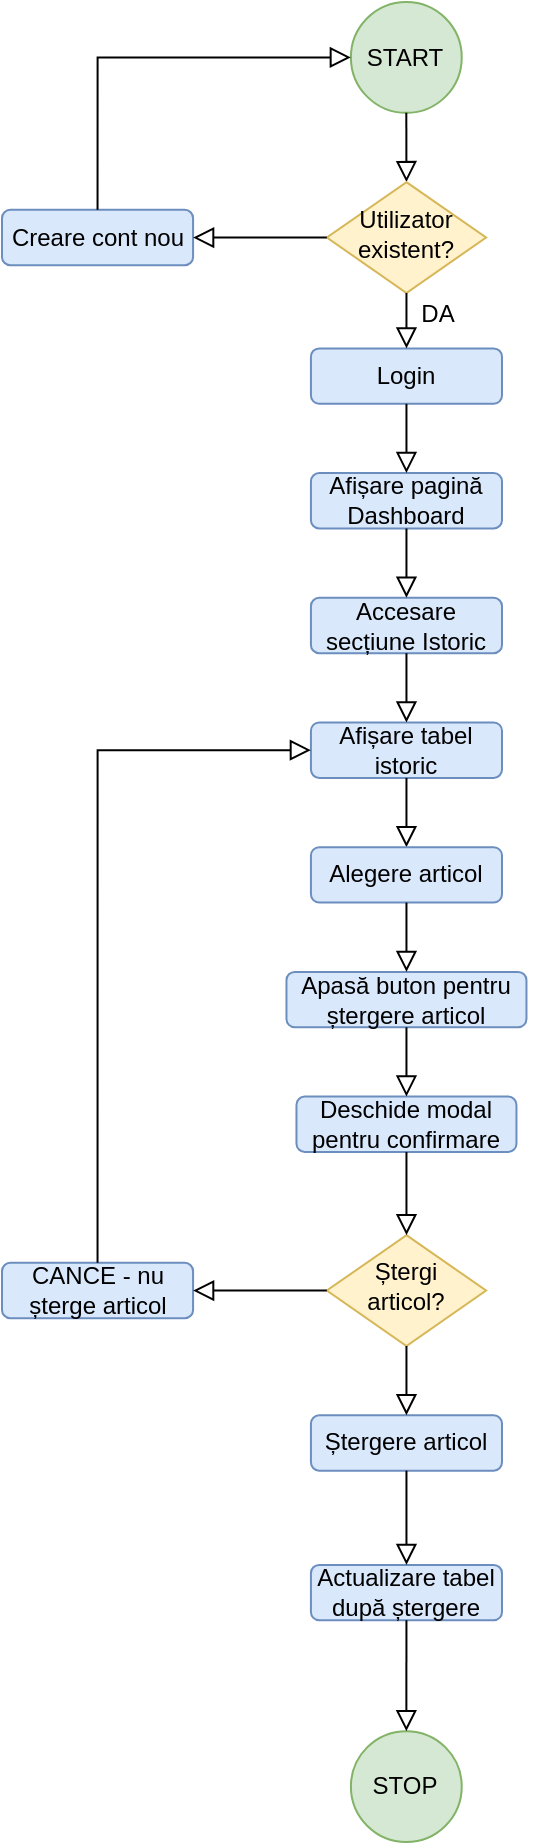 <mxfile version="20.2.7" type="device"><diagram id="x8cqerDyJFKLWeXJTIrG" name="Page-1"><mxGraphModel dx="819" dy="527" grid="1" gridSize="10" guides="1" tooltips="1" connect="1" arrows="1" fold="1" page="1" pageScale="1" pageWidth="850" pageHeight="1100" math="0" shadow="0"><root><mxCell id="0"/><mxCell id="1" parent="0"/><mxCell id="22F9H8rl9816zZ5vucfq-67" value="" style="group" vertex="1" connectable="0" parent="1"><mxGeometry x="330" y="90" width="274.459" height="920" as="geometry"/></mxCell><mxCell id="22F9H8rl9816zZ5vucfq-32" value="" style="group" vertex="1" connectable="0" parent="22F9H8rl9816zZ5vucfq-67"><mxGeometry width="274.459" height="831.323" as="geometry"/></mxCell><mxCell id="22F9H8rl9816zZ5vucfq-42" value="Creare cont nou" style="rounded=1;whiteSpace=wrap;html=1;fontSize=12;glass=0;strokeWidth=1;shadow=0;fillColor=#dae8fc;strokeColor=#6c8ebf;" vertex="1" parent="22F9H8rl9816zZ5vucfq-32"><mxGeometry y="103.915" width="95.541" height="27.711" as="geometry"/></mxCell><mxCell id="22F9H8rl9816zZ5vucfq-57" value="CANCE - nu șterge articol" style="rounded=1;whiteSpace=wrap;html=1;fontSize=12;glass=0;strokeWidth=1;shadow=0;fillColor=#dae8fc;strokeColor=#6c8ebf;" vertex="1" parent="22F9H8rl9816zZ5vucfq-32"><mxGeometry y="630.42" width="95.541" height="27.711" as="geometry"/></mxCell><mxCell id="22F9H8rl9816zZ5vucfq-66" value="" style="group" vertex="1" connectable="0" parent="22F9H8rl9816zZ5vucfq-32"><mxGeometry x="154.459" width="120" height="809.154" as="geometry"/></mxCell><mxCell id="22F9H8rl9816zZ5vucfq-33" value="Login" style="rounded=1;whiteSpace=wrap;html=1;fontSize=12;glass=0;strokeWidth=1;shadow=0;fillColor=#dae8fc;strokeColor=#6c8ebf;" vertex="1" parent="22F9H8rl9816zZ5vucfq-66"><mxGeometry y="173.192" width="95.541" height="27.711" as="geometry"/></mxCell><mxCell id="22F9H8rl9816zZ5vucfq-34" value="START" style="ellipse;whiteSpace=wrap;html=1;aspect=fixed;fillColor=#d5e8d4;strokeColor=#82b366;" vertex="1" parent="22F9H8rl9816zZ5vucfq-66"><mxGeometry x="19.99" width="55.422" height="55.422" as="geometry"/></mxCell><mxCell id="22F9H8rl9816zZ5vucfq-35" value="" style="rounded=0;html=1;jettySize=auto;orthogonalLoop=1;fontSize=11;endArrow=block;endFill=0;endSize=8;strokeWidth=1;shadow=0;labelBackgroundColor=none;edgeStyle=orthogonalEdgeStyle;exitX=0.5;exitY=1;exitDx=0;exitDy=0;" edge="1" parent="22F9H8rl9816zZ5vucfq-66" source="22F9H8rl9816zZ5vucfq-34"><mxGeometry relative="1" as="geometry"><mxPoint x="4.777" y="180.12" as="sourcePoint"/><mxPoint x="47.771" y="90.06" as="targetPoint"/></mxGeometry></mxCell><mxCell id="22F9H8rl9816zZ5vucfq-36" value="Afișare pagină Dashboard" style="rounded=1;whiteSpace=wrap;html=1;fontSize=12;glass=0;strokeWidth=1;shadow=0;fillColor=#dae8fc;strokeColor=#6c8ebf;" vertex="1" parent="22F9H8rl9816zZ5vucfq-66"><mxGeometry y="235.541" width="95.541" height="27.711" as="geometry"/></mxCell><mxCell id="22F9H8rl9816zZ5vucfq-37" value="" style="rounded=0;html=1;jettySize=auto;orthogonalLoop=1;fontSize=11;endArrow=block;endFill=0;endSize=8;strokeWidth=1;shadow=0;labelBackgroundColor=none;edgeStyle=orthogonalEdgeStyle;exitX=0.5;exitY=1;exitDx=0;exitDy=0;entryX=0.5;entryY=0;entryDx=0;entryDy=0;" edge="1" parent="22F9H8rl9816zZ5vucfq-66" source="22F9H8rl9816zZ5vucfq-33" target="22F9H8rl9816zZ5vucfq-36"><mxGeometry relative="1" as="geometry"><mxPoint x="43.83" y="214.758" as="sourcePoint"/><mxPoint x="47.771" y="235.541" as="targetPoint"/></mxGeometry></mxCell><mxCell id="22F9H8rl9816zZ5vucfq-38" value="Utilizator existent?" style="rhombus;whiteSpace=wrap;html=1;shadow=0;fontFamily=Helvetica;fontSize=12;align=center;strokeWidth=1;spacing=6;spacingTop=-4;fillColor=#fff2cc;strokeColor=#d6b656;" vertex="1" parent="22F9H8rl9816zZ5vucfq-66"><mxGeometry x="7.962" y="90.06" width="79.618" height="55.422" as="geometry"/></mxCell><mxCell id="22F9H8rl9816zZ5vucfq-39" value="" style="rounded=0;html=1;jettySize=auto;orthogonalLoop=1;fontSize=11;endArrow=block;endFill=0;endSize=8;strokeWidth=1;shadow=0;labelBackgroundColor=none;edgeStyle=orthogonalEdgeStyle;exitX=0.5;exitY=1;exitDx=0;exitDy=0;entryX=0.5;entryY=0;entryDx=0;entryDy=0;" edge="1" parent="22F9H8rl9816zZ5vucfq-66" source="22F9H8rl9816zZ5vucfq-38" target="22F9H8rl9816zZ5vucfq-33"><mxGeometry relative="1" as="geometry"><mxPoint x="55.732" y="62.349" as="sourcePoint"/><mxPoint x="55.732" y="96.988" as="targetPoint"/></mxGeometry></mxCell><mxCell id="22F9H8rl9816zZ5vucfq-40" value="DA" style="text;html=1;strokeColor=none;fillColor=none;align=center;verticalAlign=middle;whiteSpace=wrap;rounded=0;" vertex="1" parent="22F9H8rl9816zZ5vucfq-66"><mxGeometry x="39.809" y="145.481" width="47.771" height="20.783" as="geometry"/></mxCell><mxCell id="22F9H8rl9816zZ5vucfq-45" value="Accesare secțiune Istoric" style="rounded=1;whiteSpace=wrap;html=1;fontSize=12;glass=0;strokeWidth=1;shadow=0;fillColor=#dae8fc;strokeColor=#6c8ebf;" vertex="1" parent="22F9H8rl9816zZ5vucfq-66"><mxGeometry y="297.891" width="95.541" height="27.711" as="geometry"/></mxCell><mxCell id="22F9H8rl9816zZ5vucfq-46" value="" style="rounded=0;html=1;jettySize=auto;orthogonalLoop=1;fontSize=11;endArrow=block;endFill=0;endSize=8;strokeWidth=1;shadow=0;labelBackgroundColor=none;edgeStyle=orthogonalEdgeStyle;exitX=0.5;exitY=1;exitDx=0;exitDy=0;entryX=0.5;entryY=0;entryDx=0;entryDy=0;" edge="1" parent="22F9H8rl9816zZ5vucfq-66" target="22F9H8rl9816zZ5vucfq-45"><mxGeometry relative="1" as="geometry"><mxPoint x="47.771" y="263.252" as="sourcePoint"/><mxPoint x="47.771" y="297.891" as="targetPoint"/></mxGeometry></mxCell><mxCell id="22F9H8rl9816zZ5vucfq-47" value="Afișare tabel istoric" style="rounded=1;whiteSpace=wrap;html=1;fontSize=12;glass=0;strokeWidth=1;shadow=0;fillColor=#dae8fc;strokeColor=#6c8ebf;" vertex="1" parent="22F9H8rl9816zZ5vucfq-66"><mxGeometry y="360.24" width="95.541" height="27.711" as="geometry"/></mxCell><mxCell id="22F9H8rl9816zZ5vucfq-48" value="" style="rounded=0;html=1;jettySize=auto;orthogonalLoop=1;fontSize=11;endArrow=block;endFill=0;endSize=8;strokeWidth=1;shadow=0;labelBackgroundColor=none;edgeStyle=orthogonalEdgeStyle;exitX=0.5;exitY=1;exitDx=0;exitDy=0;entryX=0.5;entryY=0;entryDx=0;entryDy=0;" edge="1" parent="22F9H8rl9816zZ5vucfq-66"><mxGeometry relative="1" as="geometry"><mxPoint x="47.771" y="387.951" as="sourcePoint"/><mxPoint x="47.771" y="422.589" as="targetPoint"/></mxGeometry></mxCell><mxCell id="22F9H8rl9816zZ5vucfq-49" value="" style="rounded=0;html=1;jettySize=auto;orthogonalLoop=1;fontSize=11;endArrow=block;endFill=0;endSize=8;strokeWidth=1;shadow=0;labelBackgroundColor=none;edgeStyle=orthogonalEdgeStyle;exitX=0.5;exitY=1;exitDx=0;exitDy=0;" edge="1" parent="22F9H8rl9816zZ5vucfq-66" source="22F9H8rl9816zZ5vucfq-45"><mxGeometry relative="1" as="geometry"><mxPoint x="55.732" y="394.878" as="sourcePoint"/><mxPoint x="47.771" y="360.24" as="targetPoint"/></mxGeometry></mxCell><mxCell id="22F9H8rl9816zZ5vucfq-50" value="Apasă buton pentru ștergere articol" style="rounded=1;whiteSpace=wrap;html=1;fontSize=12;glass=0;strokeWidth=1;shadow=0;fillColor=#dae8fc;strokeColor=#6c8ebf;" vertex="1" parent="22F9H8rl9816zZ5vucfq-66"><mxGeometry x="-12.23" y="484.94" width="120" height="27.71" as="geometry"/></mxCell><mxCell id="22F9H8rl9816zZ5vucfq-51" value="Deschide modal pentru confirmare" style="rounded=1;whiteSpace=wrap;html=1;fontSize=12;glass=0;strokeWidth=1;shadow=0;fillColor=#dae8fc;strokeColor=#6c8ebf;" vertex="1" parent="22F9H8rl9816zZ5vucfq-66"><mxGeometry x="-7.23" y="547.29" width="110" height="27.71" as="geometry"/></mxCell><mxCell id="22F9H8rl9816zZ5vucfq-52" value="" style="rounded=0;html=1;jettySize=auto;orthogonalLoop=1;fontSize=11;endArrow=block;endFill=0;endSize=8;strokeWidth=1;shadow=0;labelBackgroundColor=none;edgeStyle=orthogonalEdgeStyle;exitX=0.5;exitY=1;exitDx=0;exitDy=0;entryX=0.5;entryY=0;entryDx=0;entryDy=0;" edge="1" parent="22F9H8rl9816zZ5vucfq-66" target="22F9H8rl9816zZ5vucfq-51"><mxGeometry relative="1" as="geometry"><mxPoint x="47.771" y="512.649" as="sourcePoint"/><mxPoint x="47.771" y="547.288" as="targetPoint"/></mxGeometry></mxCell><mxCell id="22F9H8rl9816zZ5vucfq-53" value="Ștergi articol?" style="rhombus;whiteSpace=wrap;html=1;shadow=0;fontFamily=Helvetica;fontSize=12;align=center;strokeWidth=1;spacing=6;spacingTop=-4;fillColor=#fff2cc;strokeColor=#d6b656;" vertex="1" parent="22F9H8rl9816zZ5vucfq-66"><mxGeometry x="7.962" y="616.564" width="79.618" height="55.422" as="geometry"/></mxCell><mxCell id="22F9H8rl9816zZ5vucfq-54" value="" style="rounded=0;html=1;jettySize=auto;orthogonalLoop=1;fontSize=11;endArrow=block;endFill=0;endSize=8;strokeWidth=1;shadow=0;labelBackgroundColor=none;edgeStyle=orthogonalEdgeStyle;exitX=0.5;exitY=1;exitDx=0;exitDy=0;entryX=0.5;entryY=0;entryDx=0;entryDy=0;" edge="1" parent="22F9H8rl9816zZ5vucfq-66" source="22F9H8rl9816zZ5vucfq-51" target="22F9H8rl9816zZ5vucfq-53"><mxGeometry relative="1" as="geometry"><mxPoint x="55.732" y="519.577" as="sourcePoint"/><mxPoint x="55.732" y="554.215" as="targetPoint"/></mxGeometry></mxCell><mxCell id="22F9H8rl9816zZ5vucfq-55" value="Alegere articol" style="rounded=1;whiteSpace=wrap;html=1;fontSize=12;glass=0;strokeWidth=1;shadow=0;fillColor=#dae8fc;strokeColor=#6c8ebf;" vertex="1" parent="22F9H8rl9816zZ5vucfq-66"><mxGeometry y="422.589" width="95.541" height="27.711" as="geometry"/></mxCell><mxCell id="22F9H8rl9816zZ5vucfq-56" value="" style="rounded=0;html=1;jettySize=auto;orthogonalLoop=1;fontSize=11;endArrow=block;endFill=0;endSize=8;strokeWidth=1;shadow=0;labelBackgroundColor=none;edgeStyle=orthogonalEdgeStyle;exitX=0.5;exitY=1;exitDx=0;exitDy=0;entryX=0.5;entryY=0;entryDx=0;entryDy=0;" edge="1" parent="22F9H8rl9816zZ5vucfq-66"><mxGeometry relative="1" as="geometry"><mxPoint x="47.771" y="450.3" as="sourcePoint"/><mxPoint x="47.771" y="484.938" as="targetPoint"/></mxGeometry></mxCell><mxCell id="22F9H8rl9816zZ5vucfq-60" value="Ștergere articol" style="rounded=1;whiteSpace=wrap;html=1;fontSize=12;glass=0;strokeWidth=1;shadow=0;fillColor=#dae8fc;strokeColor=#6c8ebf;" vertex="1" parent="22F9H8rl9816zZ5vucfq-66"><mxGeometry y="706.624" width="95.541" height="27.711" as="geometry"/></mxCell><mxCell id="22F9H8rl9816zZ5vucfq-61" value="" style="rounded=0;html=1;jettySize=auto;orthogonalLoop=1;fontSize=11;endArrow=block;endFill=0;endSize=8;strokeWidth=1;shadow=0;labelBackgroundColor=none;edgeStyle=orthogonalEdgeStyle;exitX=0.5;exitY=1;exitDx=0;exitDy=0;entryX=0.5;entryY=0;entryDx=0;entryDy=0;" edge="1" parent="22F9H8rl9816zZ5vucfq-66" target="22F9H8rl9816zZ5vucfq-60"><mxGeometry relative="1" as="geometry"><mxPoint x="47.771" y="671.986" as="sourcePoint"/><mxPoint x="47.771" y="706.624" as="targetPoint"/></mxGeometry></mxCell><mxCell id="22F9H8rl9816zZ5vucfq-63" value="Actualizare tabel după ștergere" style="rounded=1;whiteSpace=wrap;html=1;fontSize=12;glass=0;strokeWidth=1;shadow=0;fillColor=#dae8fc;strokeColor=#6c8ebf;" vertex="1" parent="22F9H8rl9816zZ5vucfq-66"><mxGeometry y="781.443" width="95.541" height="27.711" as="geometry"/></mxCell><mxCell id="22F9H8rl9816zZ5vucfq-64" value="" style="rounded=0;html=1;jettySize=auto;orthogonalLoop=1;fontSize=11;endArrow=block;endFill=0;endSize=8;strokeWidth=1;shadow=0;labelBackgroundColor=none;edgeStyle=orthogonalEdgeStyle;entryX=0.5;entryY=0;entryDx=0;entryDy=0;exitX=0.5;exitY=1;exitDx=0;exitDy=0;" edge="1" parent="22F9H8rl9816zZ5vucfq-66" target="22F9H8rl9816zZ5vucfq-63" source="22F9H8rl9816zZ5vucfq-60"><mxGeometry relative="1" as="geometry"><mxPoint x="48.041" y="739.877" as="sourcePoint"/><mxPoint x="-227.229" y="683.073" as="targetPoint"/></mxGeometry></mxCell><mxCell id="22F9H8rl9816zZ5vucfq-43" value="" style="rounded=0;html=1;jettySize=auto;orthogonalLoop=1;fontSize=11;endArrow=block;endFill=0;endSize=8;strokeWidth=1;shadow=0;labelBackgroundColor=none;edgeStyle=orthogonalEdgeStyle;exitX=0;exitY=0.5;exitDx=0;exitDy=0;entryX=1;entryY=0.5;entryDx=0;entryDy=0;" edge="1" parent="22F9H8rl9816zZ5vucfq-32" source="22F9H8rl9816zZ5vucfq-38" target="22F9H8rl9816zZ5vucfq-42"><mxGeometry relative="1" as="geometry"><mxPoint x="210.191" y="207.831" as="sourcePoint"/><mxPoint x="210.191" y="242.469" as="targetPoint"/></mxGeometry></mxCell><mxCell id="22F9H8rl9816zZ5vucfq-44" value="" style="rounded=0;html=1;jettySize=auto;orthogonalLoop=1;fontSize=11;endArrow=block;endFill=0;endSize=8;strokeWidth=1;shadow=0;labelBackgroundColor=none;edgeStyle=orthogonalEdgeStyle;exitX=0.5;exitY=0;exitDx=0;exitDy=0;entryX=0;entryY=0.5;entryDx=0;entryDy=0;" edge="1" parent="22F9H8rl9816zZ5vucfq-32" source="22F9H8rl9816zZ5vucfq-42" target="22F9H8rl9816zZ5vucfq-34"><mxGeometry relative="1" as="geometry"><mxPoint x="170.382" y="124.698" as="sourcePoint"/><mxPoint x="103.503" y="124.698" as="targetPoint"/></mxGeometry></mxCell><mxCell id="22F9H8rl9816zZ5vucfq-58" value="" style="rounded=0;html=1;jettySize=auto;orthogonalLoop=1;fontSize=11;endArrow=block;endFill=0;endSize=8;strokeWidth=1;shadow=0;labelBackgroundColor=none;edgeStyle=orthogonalEdgeStyle;entryX=1;entryY=0.5;entryDx=0;entryDy=0;exitX=0;exitY=0.5;exitDx=0;exitDy=0;" edge="1" parent="22F9H8rl9816zZ5vucfq-32" source="22F9H8rl9816zZ5vucfq-53" target="22F9H8rl9816zZ5vucfq-57"><mxGeometry relative="1" as="geometry"><mxPoint x="151.274" y="644.275" as="sourcePoint"/><mxPoint x="127.389" y="644.275" as="targetPoint"/></mxGeometry></mxCell><mxCell id="22F9H8rl9816zZ5vucfq-59" value="" style="rounded=0;html=1;jettySize=auto;orthogonalLoop=1;fontSize=11;endArrow=block;endFill=0;endSize=8;strokeWidth=1;shadow=0;labelBackgroundColor=none;edgeStyle=orthogonalEdgeStyle;exitX=0.5;exitY=0;exitDx=0;exitDy=0;entryX=0;entryY=0.5;entryDx=0;entryDy=0;" edge="1" parent="22F9H8rl9816zZ5vucfq-32" source="22F9H8rl9816zZ5vucfq-57" target="22F9H8rl9816zZ5vucfq-47"><mxGeometry relative="1" as="geometry"><mxPoint x="138.535" y="644.275" as="sourcePoint"/><mxPoint x="138.535" y="547.288" as="targetPoint"/></mxGeometry></mxCell><mxCell id="22F9H8rl9816zZ5vucfq-41" value="STOP" style="ellipse;whiteSpace=wrap;html=1;aspect=fixed;fillColor=#d5e8d4;strokeColor=#82b366;" vertex="1" parent="22F9H8rl9816zZ5vucfq-67"><mxGeometry x="174.449" y="864.578" width="55.422" height="55.422" as="geometry"/></mxCell><mxCell id="22F9H8rl9816zZ5vucfq-65" value="" style="rounded=0;html=1;jettySize=auto;orthogonalLoop=1;fontSize=11;endArrow=block;endFill=0;endSize=8;strokeWidth=1;shadow=0;labelBackgroundColor=none;edgeStyle=orthogonalEdgeStyle;entryX=0.5;entryY=0;entryDx=0;entryDy=0;exitX=0.5;exitY=1;exitDx=0;exitDy=0;" edge="1" parent="22F9H8rl9816zZ5vucfq-67" source="22F9H8rl9816zZ5vucfq-63" target="22F9H8rl9816zZ5vucfq-41"><mxGeometry relative="1" as="geometry"><mxPoint x="200" y="806.383" as="sourcePoint"/><mxPoint x="210.563" y="789.757" as="targetPoint"/></mxGeometry></mxCell></root></mxGraphModel></diagram></mxfile>